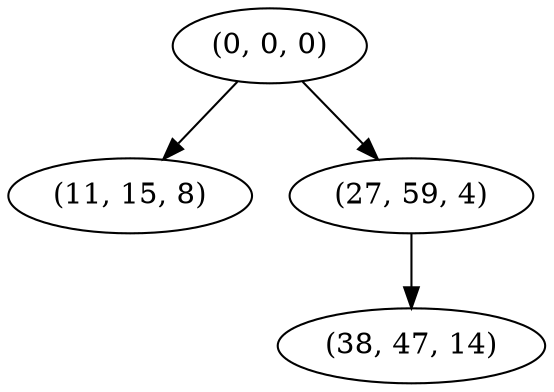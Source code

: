 digraph tree {
    "(0, 0, 0)";
    "(11, 15, 8)";
    "(27, 59, 4)";
    "(38, 47, 14)";
    "(0, 0, 0)" -> "(11, 15, 8)";
    "(0, 0, 0)" -> "(27, 59, 4)";
    "(27, 59, 4)" -> "(38, 47, 14)";
}
